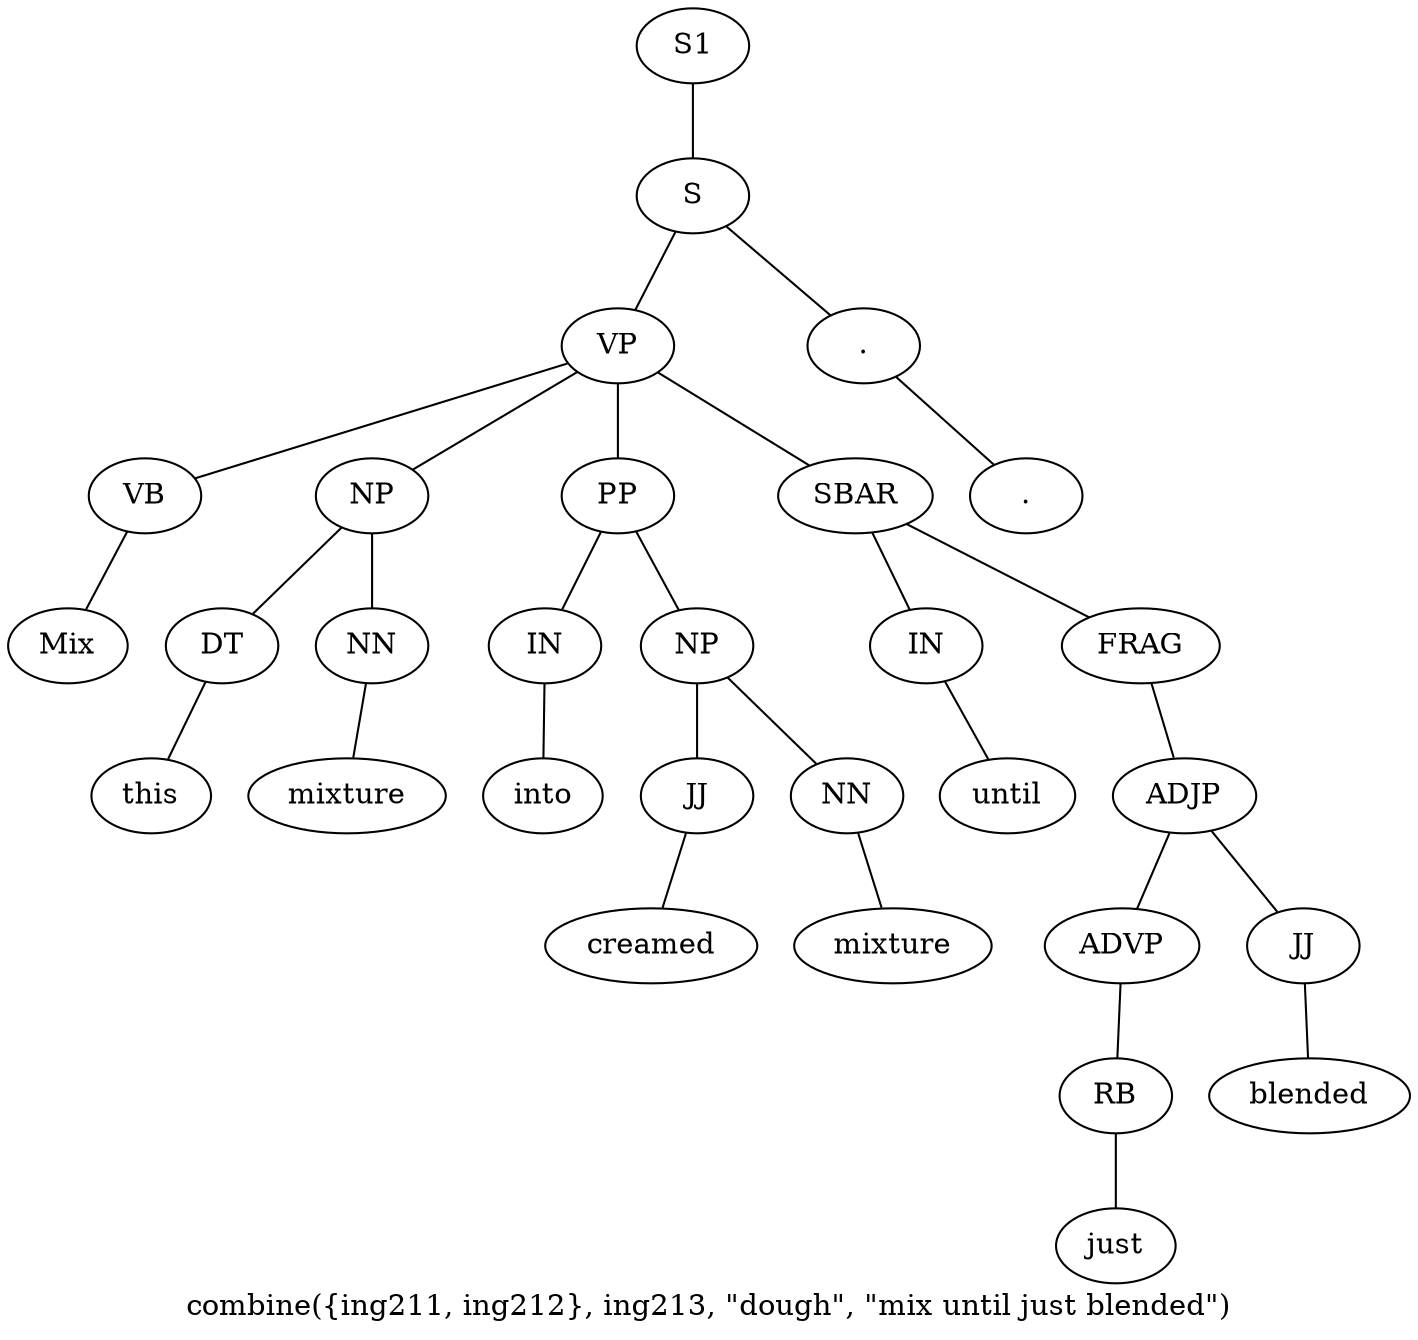 graph SyntaxGraph {
	label = "combine({ing211, ing212}, ing213, \"dough\", \"mix until just blended\")";
	Node0 [label="S1"];
	Node1 [label="S"];
	Node2 [label="VP"];
	Node3 [label="VB"];
	Node4 [label="Mix"];
	Node5 [label="NP"];
	Node6 [label="DT"];
	Node7 [label="this"];
	Node8 [label="NN"];
	Node9 [label="mixture"];
	Node10 [label="PP"];
	Node11 [label="IN"];
	Node12 [label="into"];
	Node13 [label="NP"];
	Node14 [label="JJ"];
	Node15 [label="creamed"];
	Node16 [label="NN"];
	Node17 [label="mixture"];
	Node18 [label="SBAR"];
	Node19 [label="IN"];
	Node20 [label="until"];
	Node21 [label="FRAG"];
	Node22 [label="ADJP"];
	Node23 [label="ADVP"];
	Node24 [label="RB"];
	Node25 [label="just"];
	Node26 [label="JJ"];
	Node27 [label="blended"];
	Node28 [label="."];
	Node29 [label="."];

	Node0 -- Node1;
	Node1 -- Node2;
	Node1 -- Node28;
	Node2 -- Node3;
	Node2 -- Node5;
	Node2 -- Node10;
	Node2 -- Node18;
	Node3 -- Node4;
	Node5 -- Node6;
	Node5 -- Node8;
	Node6 -- Node7;
	Node8 -- Node9;
	Node10 -- Node11;
	Node10 -- Node13;
	Node11 -- Node12;
	Node13 -- Node14;
	Node13 -- Node16;
	Node14 -- Node15;
	Node16 -- Node17;
	Node18 -- Node19;
	Node18 -- Node21;
	Node19 -- Node20;
	Node21 -- Node22;
	Node22 -- Node23;
	Node22 -- Node26;
	Node23 -- Node24;
	Node24 -- Node25;
	Node26 -- Node27;
	Node28 -- Node29;
}